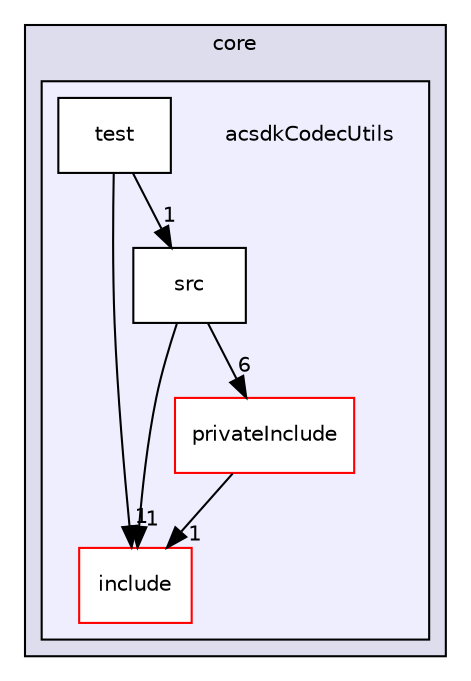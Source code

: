 digraph "/workplace/avs-device-sdk/core/acsdkCodecUtils" {
  compound=true
  node [ fontsize="10", fontname="Helvetica"];
  edge [ labelfontsize="10", labelfontname="Helvetica"];
  subgraph clusterdir_4270bfced15e0e73154b13468c7c9ad9 {
    graph [ bgcolor="#ddddee", pencolor="black", label="core" fontname="Helvetica", fontsize="10", URL="dir_4270bfced15e0e73154b13468c7c9ad9.html"]
  subgraph clusterdir_4910684639fe6513fc4f3756d7fc0f02 {
    graph [ bgcolor="#eeeeff", pencolor="black", label="" URL="dir_4910684639fe6513fc4f3756d7fc0f02.html"];
    dir_4910684639fe6513fc4f3756d7fc0f02 [shape=plaintext label="acsdkCodecUtils"];
    dir_397128686068e246c885b3648fcff5bf [shape=box label="include" color="red" fillcolor="white" style="filled" URL="dir_397128686068e246c885b3648fcff5bf.html"];
    dir_33711f4008243caefa175ed3f7c63eac [shape=box label="privateInclude" color="red" fillcolor="white" style="filled" URL="dir_33711f4008243caefa175ed3f7c63eac.html"];
    dir_fc7fcddaf0a24ca31eeda4e35021934b [shape=box label="src" color="black" fillcolor="white" style="filled" URL="dir_fc7fcddaf0a24ca31eeda4e35021934b.html"];
    dir_50b84a10a64184fc8a76b1ca35468dfa [shape=box label="test" color="black" fillcolor="white" style="filled" URL="dir_50b84a10a64184fc8a76b1ca35468dfa.html"];
  }
  }
  dir_33711f4008243caefa175ed3f7c63eac->dir_397128686068e246c885b3648fcff5bf [headlabel="1", labeldistance=1.5 headhref="dir_000535_000533.html"];
  dir_fc7fcddaf0a24ca31eeda4e35021934b->dir_33711f4008243caefa175ed3f7c63eac [headlabel="6", labeldistance=1.5 headhref="dir_000538_000535.html"];
  dir_fc7fcddaf0a24ca31eeda4e35021934b->dir_397128686068e246c885b3648fcff5bf [headlabel="1", labeldistance=1.5 headhref="dir_000538_000533.html"];
  dir_50b84a10a64184fc8a76b1ca35468dfa->dir_fc7fcddaf0a24ca31eeda4e35021934b [headlabel="1", labeldistance=1.5 headhref="dir_000539_000538.html"];
  dir_50b84a10a64184fc8a76b1ca35468dfa->dir_397128686068e246c885b3648fcff5bf [headlabel="1", labeldistance=1.5 headhref="dir_000539_000533.html"];
}

